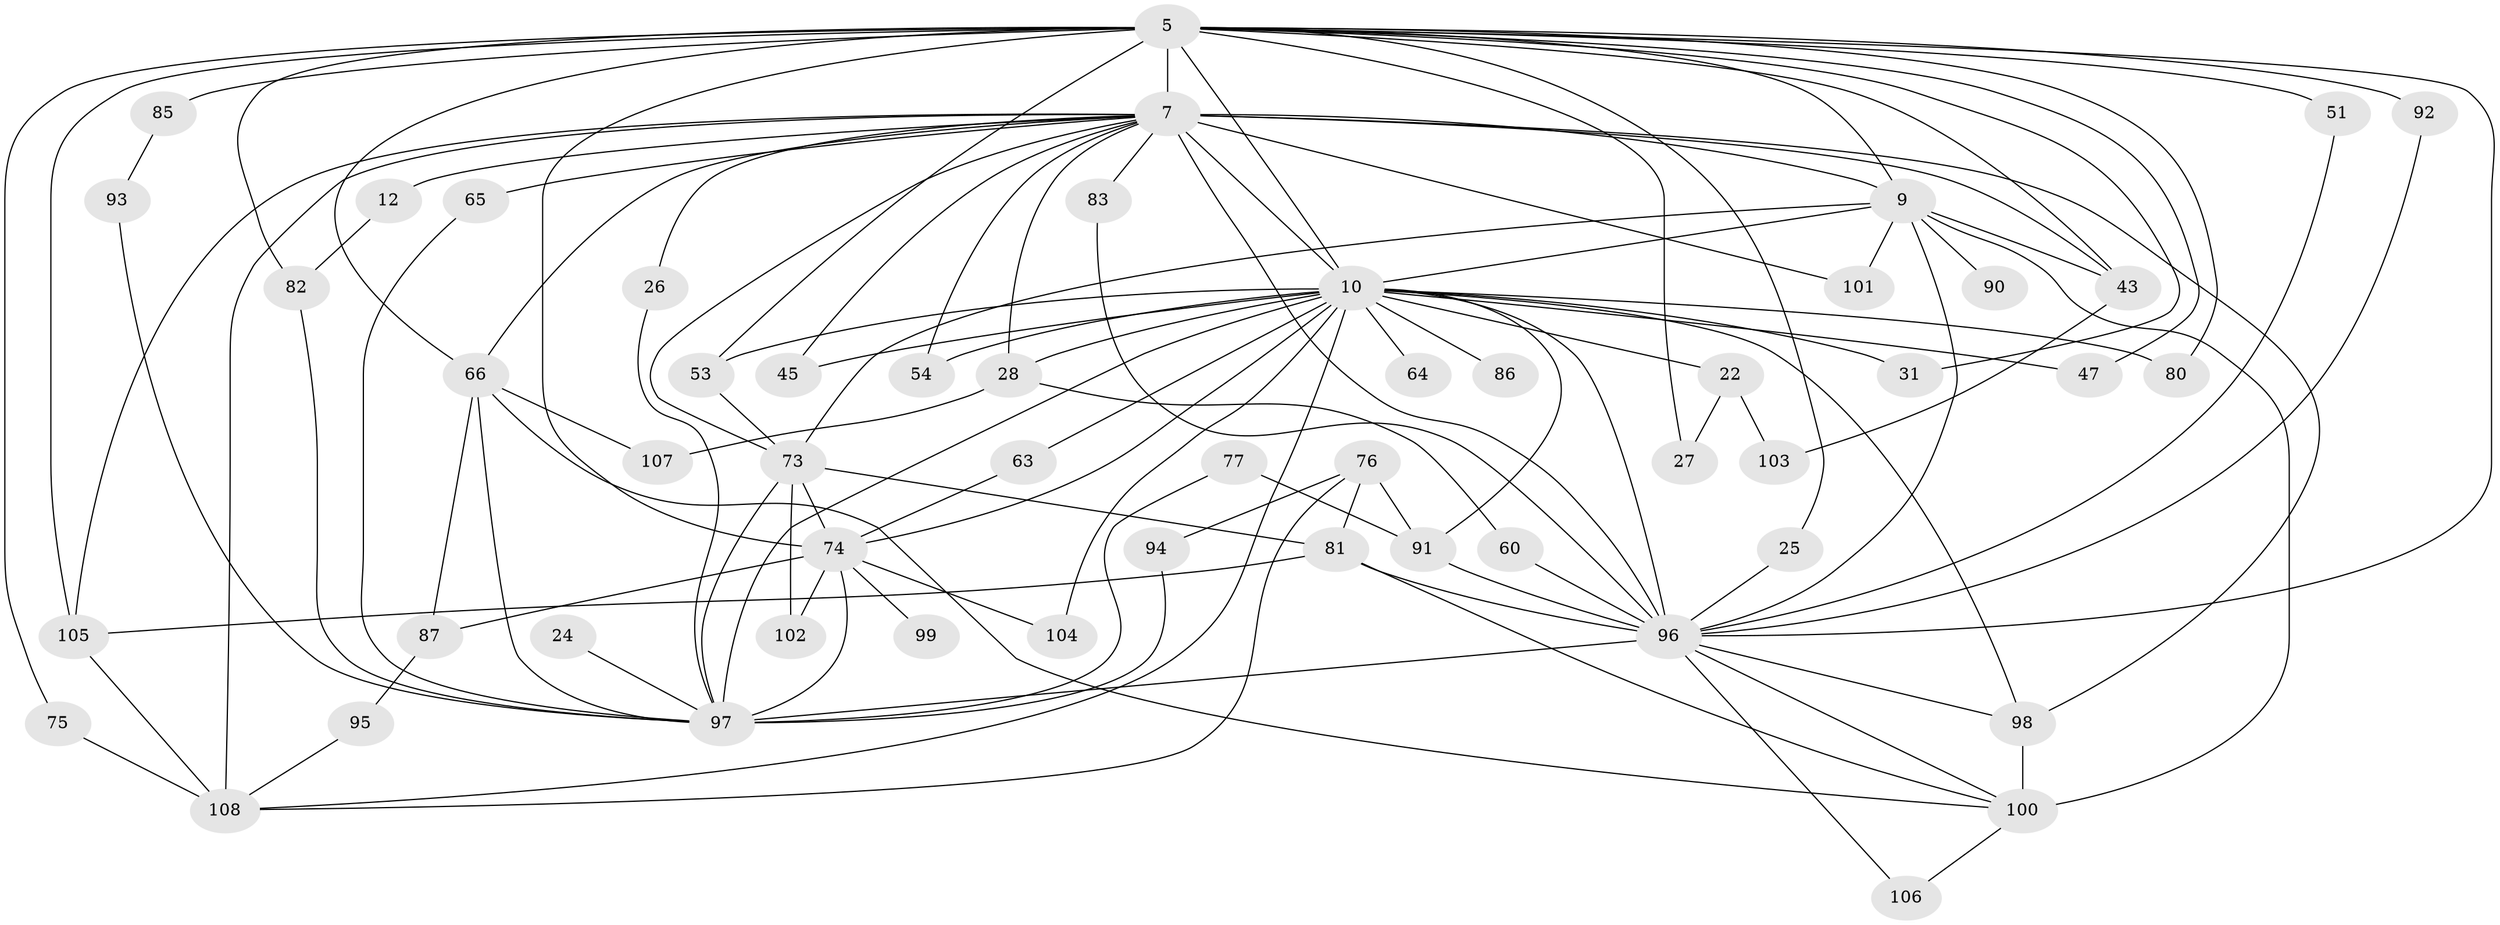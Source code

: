 // original degree distribution, {14: 0.037037037037037035, 22: 0.027777777777777776, 26: 0.009259259259259259, 20: 0.009259259259259259, 15: 0.009259259259259259, 18: 0.009259259259259259, 3: 0.19444444444444445, 5: 0.06481481481481481, 6: 0.037037037037037035, 7: 0.009259259259259259, 4: 0.1111111111111111, 2: 0.48148148148148145}
// Generated by graph-tools (version 1.1) at 2025/43/03/09/25 04:43:10]
// undirected, 54 vertices, 114 edges
graph export_dot {
graph [start="1"]
  node [color=gray90,style=filled];
  5 [super="+4"];
  7 [super="+2"];
  9 [super="+1"];
  10 [super="+8"];
  12;
  22;
  24;
  25;
  26;
  27;
  28 [super="+11"];
  31;
  43 [super="+23+40+17"];
  45;
  47;
  51 [super="+15"];
  53 [super="+48"];
  54;
  60;
  63;
  64;
  65;
  66 [super="+49"];
  73 [super="+32+39+16"];
  74 [super="+18+67+13"];
  75;
  76;
  77;
  80;
  81 [super="+71+78"];
  82 [super="+29"];
  83;
  85 [super="+72"];
  86;
  87 [super="+56"];
  90;
  91 [super="+88"];
  92;
  93;
  94;
  95;
  96 [super="+44+52+89+6"];
  97 [super="+50+30+59"];
  98 [super="+69+55"];
  99;
  100 [super="+21+34"];
  101;
  102;
  103;
  104 [super="+84"];
  105 [super="+61+70"];
  106;
  107;
  108 [super="+79"];
  5 -- 7 [weight=4];
  5 -- 9 [weight=4];
  5 -- 10 [weight=4];
  5 -- 75;
  5 -- 92;
  5 -- 85 [weight=3];
  5 -- 74 [weight=6];
  5 -- 80;
  5 -- 25;
  5 -- 27;
  5 -- 31;
  5 -- 105 [weight=5];
  5 -- 47;
  5 -- 43 [weight=2];
  5 -- 82;
  5 -- 66;
  5 -- 51;
  5 -- 53;
  5 -- 96 [weight=4];
  7 -- 9 [weight=4];
  7 -- 10 [weight=4];
  7 -- 12 [weight=2];
  7 -- 45;
  7 -- 54;
  7 -- 101;
  7 -- 65;
  7 -- 66 [weight=2];
  7 -- 83;
  7 -- 26;
  7 -- 28 [weight=2];
  7 -- 98;
  7 -- 43;
  7 -- 73 [weight=3];
  7 -- 105;
  7 -- 96 [weight=6];
  7 -- 108 [weight=2];
  9 -- 10 [weight=4];
  9 -- 73;
  9 -- 90 [weight=2];
  9 -- 100 [weight=4];
  9 -- 101;
  9 -- 43;
  9 -- 96 [weight=5];
  10 -- 22 [weight=2];
  10 -- 31;
  10 -- 47;
  10 -- 63;
  10 -- 64 [weight=2];
  10 -- 86 [weight=2];
  10 -- 80;
  10 -- 104 [weight=2];
  10 -- 45;
  10 -- 53;
  10 -- 54;
  10 -- 28;
  10 -- 74;
  10 -- 97 [weight=4];
  10 -- 98;
  10 -- 96 [weight=5];
  10 -- 91;
  10 -- 108 [weight=2];
  12 -- 82;
  22 -- 27;
  22 -- 103;
  24 -- 97;
  25 -- 96;
  26 -- 97;
  28 -- 60;
  28 -- 107;
  43 -- 103;
  51 -- 96;
  53 -- 73;
  60 -- 96;
  63 -- 74;
  65 -- 97;
  66 -- 107;
  66 -- 100;
  66 -- 87;
  66 -- 97;
  73 -- 97 [weight=2];
  73 -- 74;
  73 -- 102;
  73 -- 81;
  74 -- 87 [weight=2];
  74 -- 99 [weight=2];
  74 -- 102;
  74 -- 104;
  74 -- 97;
  75 -- 108;
  76 -- 94;
  76 -- 91;
  76 -- 108;
  76 -- 81;
  77 -- 97;
  77 -- 91;
  81 -- 105;
  81 -- 96;
  81 -- 100;
  82 -- 97;
  83 -- 96;
  85 -- 93;
  87 -- 95;
  91 -- 96 [weight=2];
  92 -- 96;
  93 -- 97;
  94 -- 97;
  95 -- 108;
  96 -- 100;
  96 -- 97 [weight=2];
  96 -- 106;
  96 -- 98;
  98 -- 100;
  100 -- 106;
  105 -- 108 [weight=2];
}
